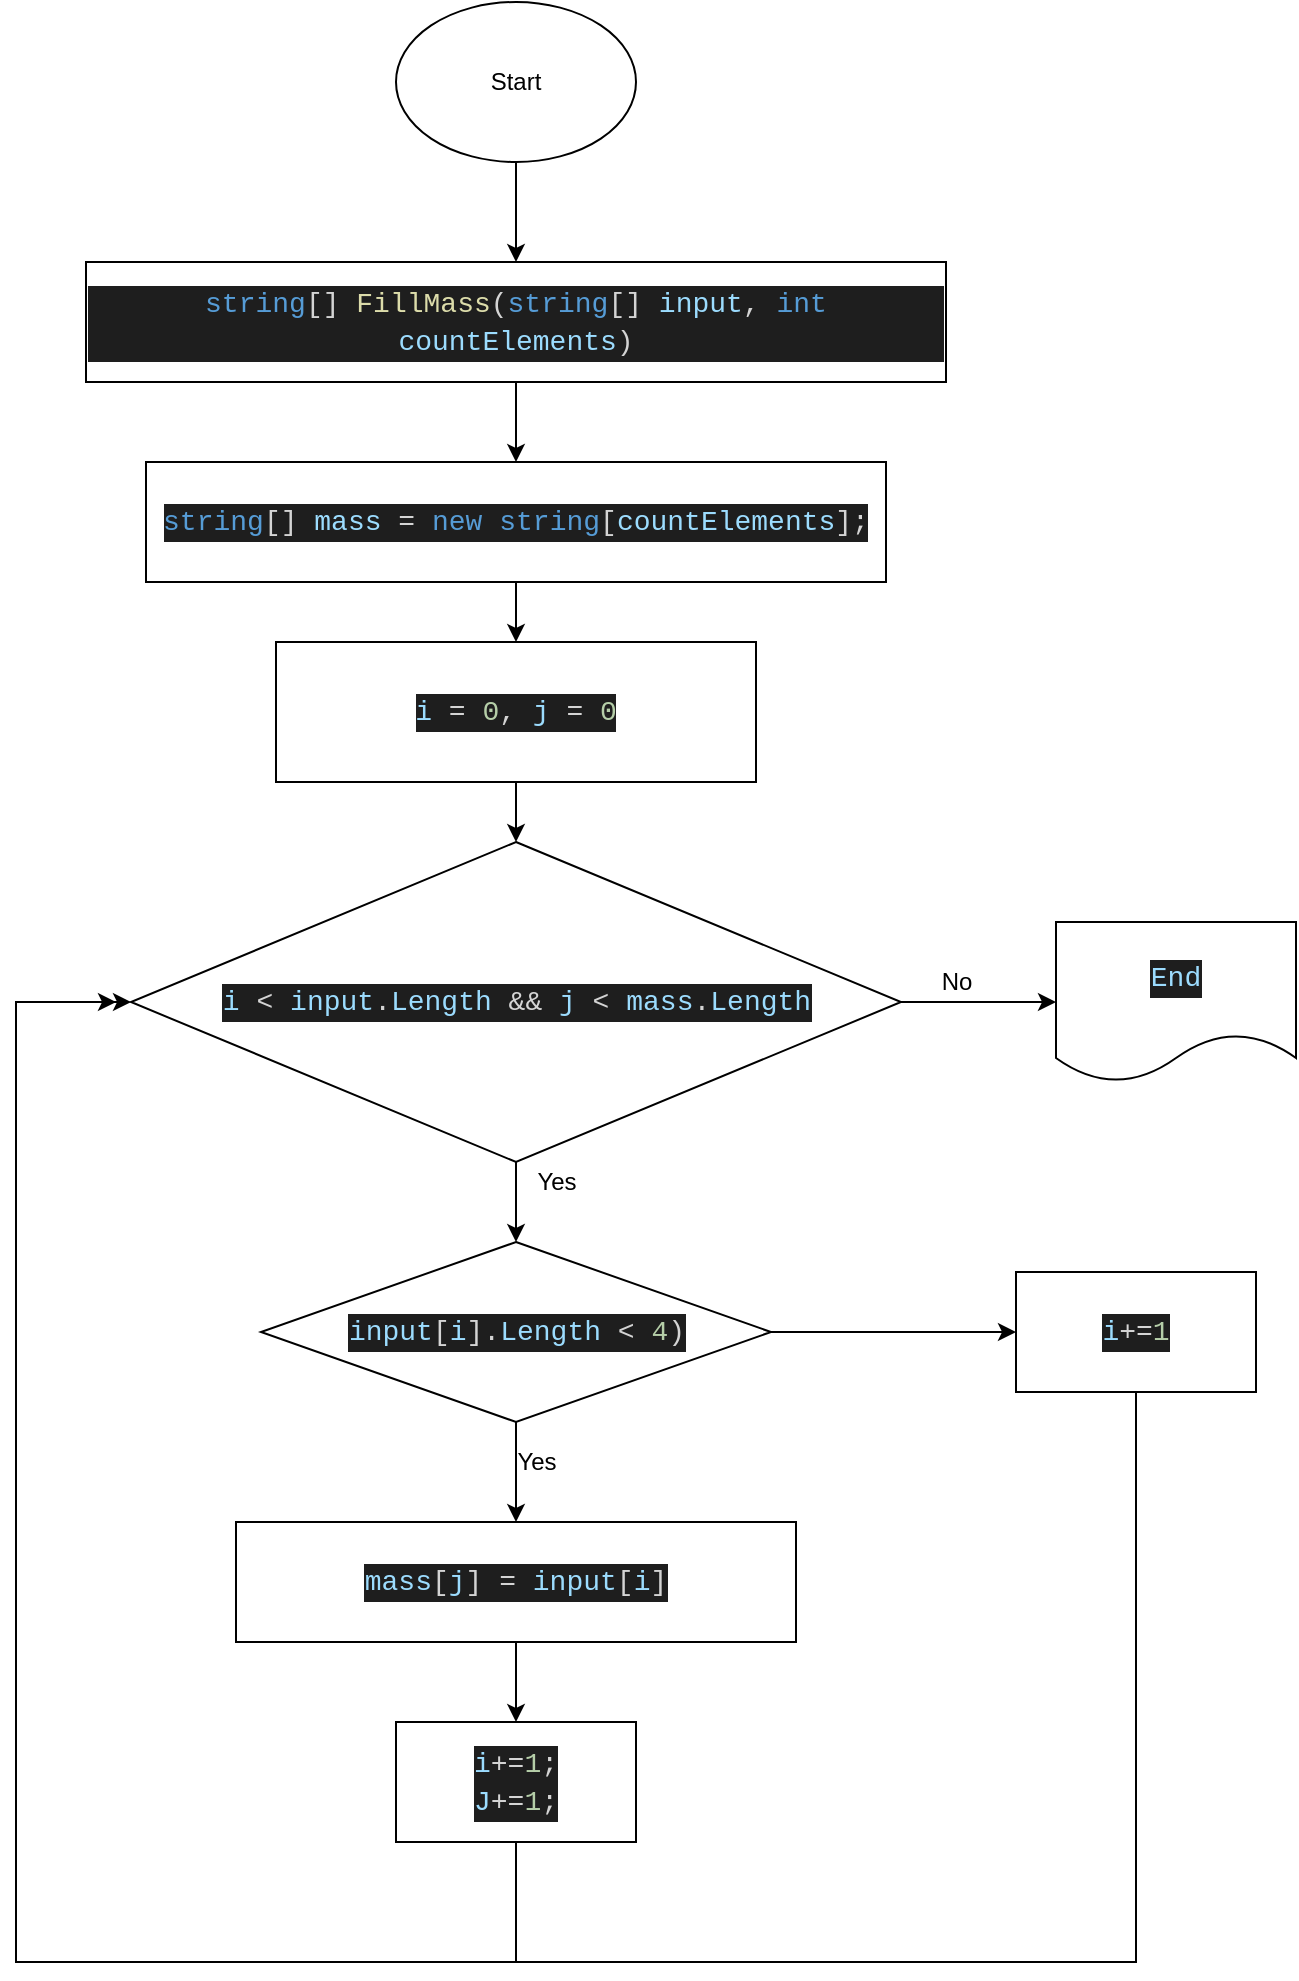 <mxfile version="18.0.1" type="device"><diagram id="3TEfjfHHadJ2vSFwtG21" name="Страница 1"><mxGraphModel dx="1730" dy="1082" grid="1" gridSize="10" guides="1" tooltips="1" connect="1" arrows="1" fold="1" page="1" pageScale="1" pageWidth="827" pageHeight="1169" math="0" shadow="0"><root><mxCell id="0"/><mxCell id="1" parent="0"/><mxCell id="0nbOOaK0QqihlxNpRWtE-2" style="edgeStyle=orthogonalEdgeStyle;rounded=0;orthogonalLoop=1;jettySize=auto;html=1;" edge="1" parent="1" source="0nbOOaK0QqihlxNpRWtE-1"><mxGeometry relative="1" as="geometry"><mxPoint x="320" y="250" as="targetPoint"/></mxGeometry></mxCell><mxCell id="0nbOOaK0QqihlxNpRWtE-1" value="&lt;div style=&quot;color: rgb(212, 212, 212); background-color: rgb(30, 30, 30); font-family: Consolas, &amp;quot;Courier New&amp;quot;, monospace; font-size: 14px; line-height: 19px;&quot;&gt;&lt;span style=&quot;color: #569cd6;&quot;&gt;string&lt;/span&gt;[] &lt;span style=&quot;color: #dcdcaa;&quot;&gt;FillMass&lt;/span&gt;(&lt;span style=&quot;color: #569cd6;&quot;&gt;string&lt;/span&gt;[] &lt;span style=&quot;color: #9cdcfe;&quot;&gt;input&lt;/span&gt;, &lt;span style=&quot;color: #569cd6;&quot;&gt;int&lt;/span&gt; &lt;span style=&quot;color: #9cdcfe;&quot;&gt;countElements&lt;/span&gt;)&lt;/div&gt;" style="rounded=0;whiteSpace=wrap;html=1;" vertex="1" parent="1"><mxGeometry x="105" y="150" width="430" height="60" as="geometry"/></mxCell><mxCell id="0nbOOaK0QqihlxNpRWtE-12" value="" style="edgeStyle=orthogonalEdgeStyle;rounded=0;orthogonalLoop=1;jettySize=auto;html=1;" edge="1" parent="1" source="0nbOOaK0QqihlxNpRWtE-3" target="0nbOOaK0QqihlxNpRWtE-11"><mxGeometry relative="1" as="geometry"/></mxCell><mxCell id="0nbOOaK0QqihlxNpRWtE-3" value="&lt;div style=&quot;color: rgb(212, 212, 212); background-color: rgb(30, 30, 30); font-family: Consolas, &amp;quot;Courier New&amp;quot;, monospace; font-size: 14px; line-height: 19px;&quot;&gt;&lt;span style=&quot;color: #569cd6;&quot;&gt;string&lt;/span&gt;[] &lt;span style=&quot;color: #9cdcfe;&quot;&gt;mass&lt;/span&gt; = &lt;span style=&quot;color: #569cd6;&quot;&gt;new&lt;/span&gt; &lt;span style=&quot;color: #569cd6;&quot;&gt;string&lt;/span&gt;[&lt;span style=&quot;color: #9cdcfe;&quot;&gt;countElements&lt;/span&gt;];&lt;/div&gt;" style="rounded=0;whiteSpace=wrap;html=1;" vertex="1" parent="1"><mxGeometry x="135" y="250" width="370" height="60" as="geometry"/></mxCell><mxCell id="0nbOOaK0QqihlxNpRWtE-5" value="" style="edgeStyle=orthogonalEdgeStyle;rounded=0;orthogonalLoop=1;jettySize=auto;html=1;" edge="1" parent="1" source="0nbOOaK0QqihlxNpRWtE-4" target="0nbOOaK0QqihlxNpRWtE-1"><mxGeometry relative="1" as="geometry"/></mxCell><mxCell id="0nbOOaK0QqihlxNpRWtE-4" value="Start" style="ellipse;whiteSpace=wrap;html=1;" vertex="1" parent="1"><mxGeometry x="260" y="20" width="120" height="80" as="geometry"/></mxCell><mxCell id="0nbOOaK0QqihlxNpRWtE-15" style="edgeStyle=orthogonalEdgeStyle;rounded=0;orthogonalLoop=1;jettySize=auto;html=1;entryX=0.5;entryY=0;entryDx=0;entryDy=0;" edge="1" parent="1" source="0nbOOaK0QqihlxNpRWtE-10" target="0nbOOaK0QqihlxNpRWtE-14"><mxGeometry relative="1" as="geometry"/></mxCell><mxCell id="0nbOOaK0QqihlxNpRWtE-22" style="edgeStyle=orthogonalEdgeStyle;rounded=0;orthogonalLoop=1;jettySize=auto;html=1;" edge="1" parent="1" source="0nbOOaK0QqihlxNpRWtE-10" target="0nbOOaK0QqihlxNpRWtE-23"><mxGeometry relative="1" as="geometry"><mxPoint x="580" y="520.0" as="targetPoint"/></mxGeometry></mxCell><mxCell id="0nbOOaK0QqihlxNpRWtE-10" value="&lt;div style=&quot;color: rgb(212, 212, 212); background-color: rgb(30, 30, 30); font-family: Consolas, &amp;quot;Courier New&amp;quot;, monospace; font-size: 14px; line-height: 19px;&quot;&gt;&lt;span style=&quot;color: #9cdcfe;&quot;&gt;i&lt;/span&gt; &amp;lt; &lt;span style=&quot;color: #9cdcfe;&quot;&gt;input&lt;/span&gt;.&lt;span style=&quot;color: #9cdcfe;&quot;&gt;Length&lt;/span&gt; &amp;amp;&amp;amp; &lt;span style=&quot;color: #9cdcfe;&quot;&gt;j&lt;/span&gt; &amp;lt; &lt;span style=&quot;color: #9cdcfe;&quot;&gt;mass&lt;/span&gt;.&lt;span style=&quot;color: #9cdcfe;&quot;&gt;Length&lt;/span&gt;&lt;/div&gt;" style="rhombus;whiteSpace=wrap;html=1;" vertex="1" parent="1"><mxGeometry x="127.5" y="440" width="385" height="160" as="geometry"/></mxCell><mxCell id="0nbOOaK0QqihlxNpRWtE-13" style="edgeStyle=orthogonalEdgeStyle;rounded=0;orthogonalLoop=1;jettySize=auto;html=1;entryX=0.5;entryY=0;entryDx=0;entryDy=0;" edge="1" parent="1" source="0nbOOaK0QqihlxNpRWtE-11" target="0nbOOaK0QqihlxNpRWtE-10"><mxGeometry relative="1" as="geometry"/></mxCell><mxCell id="0nbOOaK0QqihlxNpRWtE-11" value="&lt;div style=&quot;color: rgb(212, 212, 212); background-color: rgb(30, 30, 30); font-family: Consolas, &amp;quot;Courier New&amp;quot;, monospace; font-size: 14px; line-height: 19px;&quot;&gt;&lt;span style=&quot;color: #9cdcfe;&quot;&gt;i&lt;/span&gt; = &lt;span style=&quot;color: #b5cea8;&quot;&gt;0&lt;/span&gt;, &lt;span style=&quot;color: #9cdcfe;&quot;&gt;j&lt;/span&gt; = &lt;span style=&quot;color: #b5cea8;&quot;&gt;0&lt;/span&gt;&lt;/div&gt;" style="rounded=0;whiteSpace=wrap;html=1;" vertex="1" parent="1"><mxGeometry x="200" y="340" width="240" height="70" as="geometry"/></mxCell><mxCell id="0nbOOaK0QqihlxNpRWtE-18" style="edgeStyle=orthogonalEdgeStyle;rounded=0;orthogonalLoop=1;jettySize=auto;html=1;" edge="1" parent="1" source="0nbOOaK0QqihlxNpRWtE-14"><mxGeometry relative="1" as="geometry"><mxPoint x="320" y="780.0" as="targetPoint"/></mxGeometry></mxCell><mxCell id="0nbOOaK0QqihlxNpRWtE-25" style="edgeStyle=orthogonalEdgeStyle;rounded=0;orthogonalLoop=1;jettySize=auto;html=1;" edge="1" parent="1" source="0nbOOaK0QqihlxNpRWtE-14"><mxGeometry relative="1" as="geometry"><mxPoint x="570" y="685.0" as="targetPoint"/></mxGeometry></mxCell><mxCell id="0nbOOaK0QqihlxNpRWtE-14" value="&lt;div style=&quot;color: rgb(212, 212, 212); background-color: rgb(30, 30, 30); font-family: Consolas, &amp;quot;Courier New&amp;quot;, monospace; font-size: 14px; line-height: 19px;&quot;&gt;&lt;span style=&quot;color: #9cdcfe;&quot;&gt;input&lt;/span&gt;[&lt;span style=&quot;color: #9cdcfe;&quot;&gt;i&lt;/span&gt;].&lt;span style=&quot;color: #9cdcfe;&quot;&gt;Length&lt;/span&gt; &amp;lt; &lt;span style=&quot;color: #b5cea8;&quot;&gt;4&lt;/span&gt;)&lt;/div&gt;" style="rhombus;whiteSpace=wrap;html=1;" vertex="1" parent="1"><mxGeometry x="192.5" y="640" width="255" height="90" as="geometry"/></mxCell><mxCell id="0nbOOaK0QqihlxNpRWtE-19" value="Yes" style="text;html=1;align=center;verticalAlign=middle;resizable=0;points=[];autosize=1;strokeColor=none;fillColor=none;" vertex="1" parent="1"><mxGeometry x="315" y="740" width="30" height="20" as="geometry"/></mxCell><mxCell id="0nbOOaK0QqihlxNpRWtE-21" value="Yes" style="text;html=1;align=center;verticalAlign=middle;resizable=0;points=[];autosize=1;strokeColor=none;fillColor=none;" vertex="1" parent="1"><mxGeometry x="325" y="600" width="30" height="20" as="geometry"/></mxCell><mxCell id="0nbOOaK0QqihlxNpRWtE-23" value="&lt;div style=&quot;color: rgb(212, 212, 212); background-color: rgb(30, 30, 30); font-family: Consolas, &amp;quot;Courier New&amp;quot;, monospace; font-size: 14px; line-height: 19px;&quot;&gt;&lt;span style=&quot;color: #9cdcfe;&quot;&gt;End&lt;/span&gt;&lt;/div&gt;" style="shape=document;whiteSpace=wrap;html=1;boundedLbl=1;" vertex="1" parent="1"><mxGeometry x="590" y="480.0" width="120" height="80" as="geometry"/></mxCell><mxCell id="0nbOOaK0QqihlxNpRWtE-24" value="No" style="text;html=1;align=center;verticalAlign=middle;resizable=0;points=[];autosize=1;strokeColor=none;fillColor=none;" vertex="1" parent="1"><mxGeometry x="525" y="500" width="30" height="20" as="geometry"/></mxCell><mxCell id="0nbOOaK0QqihlxNpRWtE-28" style="edgeStyle=orthogonalEdgeStyle;rounded=0;orthogonalLoop=1;jettySize=auto;html=1;" edge="1" parent="1" source="0nbOOaK0QqihlxNpRWtE-27"><mxGeometry relative="1" as="geometry"><mxPoint x="320" y="880.0" as="targetPoint"/></mxGeometry></mxCell><mxCell id="0nbOOaK0QqihlxNpRWtE-27" value="&lt;div style=&quot;color: rgb(212, 212, 212); background-color: rgb(30, 30, 30); font-family: Consolas, &amp;quot;Courier New&amp;quot;, monospace; font-size: 14px; line-height: 19px;&quot;&gt;&lt;span style=&quot;color: #9cdcfe;&quot;&gt;mass&lt;/span&gt;[&lt;span style=&quot;color: #9cdcfe;&quot;&gt;j&lt;/span&gt;] = &lt;span style=&quot;color: #9cdcfe;&quot;&gt;input&lt;/span&gt;[&lt;span style=&quot;color: #9cdcfe;&quot;&gt;i&lt;/span&gt;]&lt;br&gt;&lt;/div&gt;" style="rounded=0;whiteSpace=wrap;html=1;" vertex="1" parent="1"><mxGeometry x="180" y="780" width="280" height="60" as="geometry"/></mxCell><mxCell id="0nbOOaK0QqihlxNpRWtE-30" style="edgeStyle=orthogonalEdgeStyle;rounded=0;orthogonalLoop=1;jettySize=auto;html=1;entryX=0;entryY=0.5;entryDx=0;entryDy=0;startArrow=none;exitX=0.5;exitY=1;exitDx=0;exitDy=0;" edge="1" parent="1" source="0nbOOaK0QqihlxNpRWtE-29" target="0nbOOaK0QqihlxNpRWtE-10"><mxGeometry relative="1" as="geometry"><mxPoint x="270" y="1000" as="sourcePoint"/><Array as="points"><mxPoint x="320" y="1000"/><mxPoint x="70" y="1000"/><mxPoint x="70" y="520"/></Array></mxGeometry></mxCell><mxCell id="0nbOOaK0QqihlxNpRWtE-29" value="&lt;div style=&quot;color: rgb(212, 212, 212); background-color: rgb(30, 30, 30); font-family: Consolas, &amp;quot;Courier New&amp;quot;, monospace; font-size: 14px; line-height: 19px;&quot;&gt;&lt;div&gt;&lt;span style=&quot;color: #9cdcfe;&quot;&gt;i&lt;/span&gt;+=&lt;span style=&quot;color: #b5cea8;&quot;&gt;1&lt;/span&gt;;&lt;/div&gt;&lt;div&gt;&lt;span style=&quot;color: #9cdcfe;&quot;&gt;J&lt;/span&gt;+=&lt;span style=&quot;color: #b5cea8;&quot;&gt;1&lt;/span&gt;;&lt;/div&gt;&lt;/div&gt;" style="rounded=0;whiteSpace=wrap;html=1;" vertex="1" parent="1"><mxGeometry x="260" y="880" width="120" height="60" as="geometry"/></mxCell><mxCell id="0nbOOaK0QqihlxNpRWtE-34" style="edgeStyle=orthogonalEdgeStyle;rounded=0;orthogonalLoop=1;jettySize=auto;html=1;" edge="1" parent="1" source="0nbOOaK0QqihlxNpRWtE-33"><mxGeometry relative="1" as="geometry"><mxPoint x="120" y="520.0" as="targetPoint"/><Array as="points"><mxPoint x="630" y="1000"/><mxPoint x="70" y="1000"/><mxPoint x="70" y="520"/></Array></mxGeometry></mxCell><mxCell id="0nbOOaK0QqihlxNpRWtE-33" value="&lt;div style=&quot;color: rgb(212, 212, 212); background-color: rgb(30, 30, 30); font-family: Consolas, &amp;quot;Courier New&amp;quot;, monospace; font-size: 14px; line-height: 19px;&quot;&gt;&lt;div&gt;&lt;span style=&quot;color: #9cdcfe;&quot;&gt;i&lt;/span&gt;+=&lt;span style=&quot;color: #b5cea8;&quot;&gt;1&lt;/span&gt;&lt;/div&gt;&lt;/div&gt;" style="rounded=0;whiteSpace=wrap;html=1;" vertex="1" parent="1"><mxGeometry x="570" y="655" width="120" height="60" as="geometry"/></mxCell></root></mxGraphModel></diagram></mxfile>